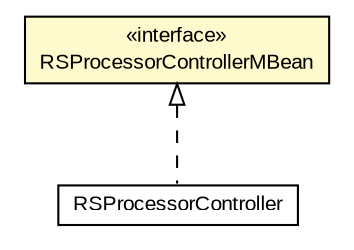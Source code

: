 #!/usr/local/bin/dot
#
# Class diagram 
# Generated by UMLGraph version R5_6-24-gf6e263 (http://www.umlgraph.org/)
#

digraph G {
	edge [fontname="arial",fontsize=10,labelfontname="arial",labelfontsize=10];
	node [fontname="arial",fontsize=10,shape=plaintext];
	nodesep=0.25;
	ranksep=0.5;
	// org.miloss.fgsms.services.rs.impl.RSProcessorControllerMBean
	c943793 [label=<<table title="org.miloss.fgsms.services.rs.impl.RSProcessorControllerMBean" border="0" cellborder="1" cellspacing="0" cellpadding="2" port="p" bgcolor="lemonChiffon" href="./RSProcessorControllerMBean.html">
		<tr><td><table border="0" cellspacing="0" cellpadding="1">
<tr><td align="center" balign="center"> &#171;interface&#187; </td></tr>
<tr><td align="center" balign="center"> RSProcessorControllerMBean </td></tr>
		</table></td></tr>
		</table>>, URL="./RSProcessorControllerMBean.html", fontname="arial", fontcolor="black", fontsize=10.0];
	// org.miloss.fgsms.services.rs.impl.RSProcessorController
	c943794 [label=<<table title="org.miloss.fgsms.services.rs.impl.RSProcessorController" border="0" cellborder="1" cellspacing="0" cellpadding="2" port="p" href="./RSProcessorController.html">
		<tr><td><table border="0" cellspacing="0" cellpadding="1">
<tr><td align="center" balign="center"> RSProcessorController </td></tr>
		</table></td></tr>
		</table>>, URL="./RSProcessorController.html", fontname="arial", fontcolor="black", fontsize=10.0];
	//org.miloss.fgsms.services.rs.impl.RSProcessorController implements org.miloss.fgsms.services.rs.impl.RSProcessorControllerMBean
	c943793:p -> c943794:p [dir=back,arrowtail=empty,style=dashed];
}

